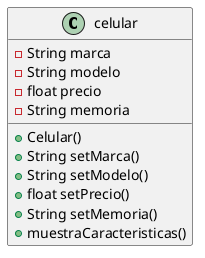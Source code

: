 @startuml
class celular{
-String marca
-String modelo
-float precio
-String memoria
+Celular()
+String setMarca()
+String setModelo()
+float setPrecio()
+String setMemoria()
+muestraCaracteristicas()
}
@enduml

